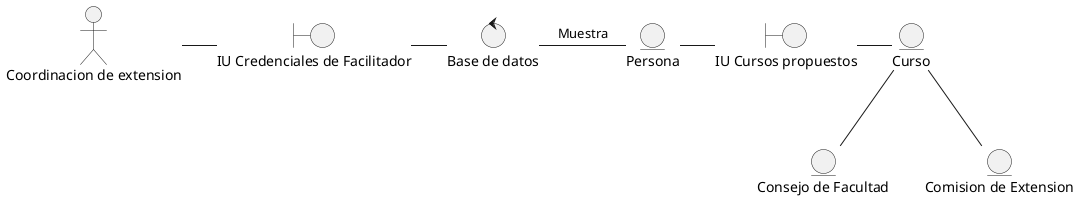 @startuml analisisClaseDiagramaUC9

actor  "Coordinacion de extension" as Coordinacion
boundary "IU Credenciales de Facilitador" as Credenciales
control "Base de datos" as Controlador
entity Persona as Facilitador
boundary "IU Cursos propuestos" as PropuestosCursos
entity Curso as Curso
entity "Consejo de Facultad" as Consejo
entity "Comision de Extension" as Comision
Coordinacion -r- Credenciales
Credenciales -r- Controlador 
Controlador -r- Facilitador: Muestra
Facilitador -r- PropuestosCursos
PropuestosCursos -r- Curso
Curso -- Consejo
Curso -- Comision
@enduml